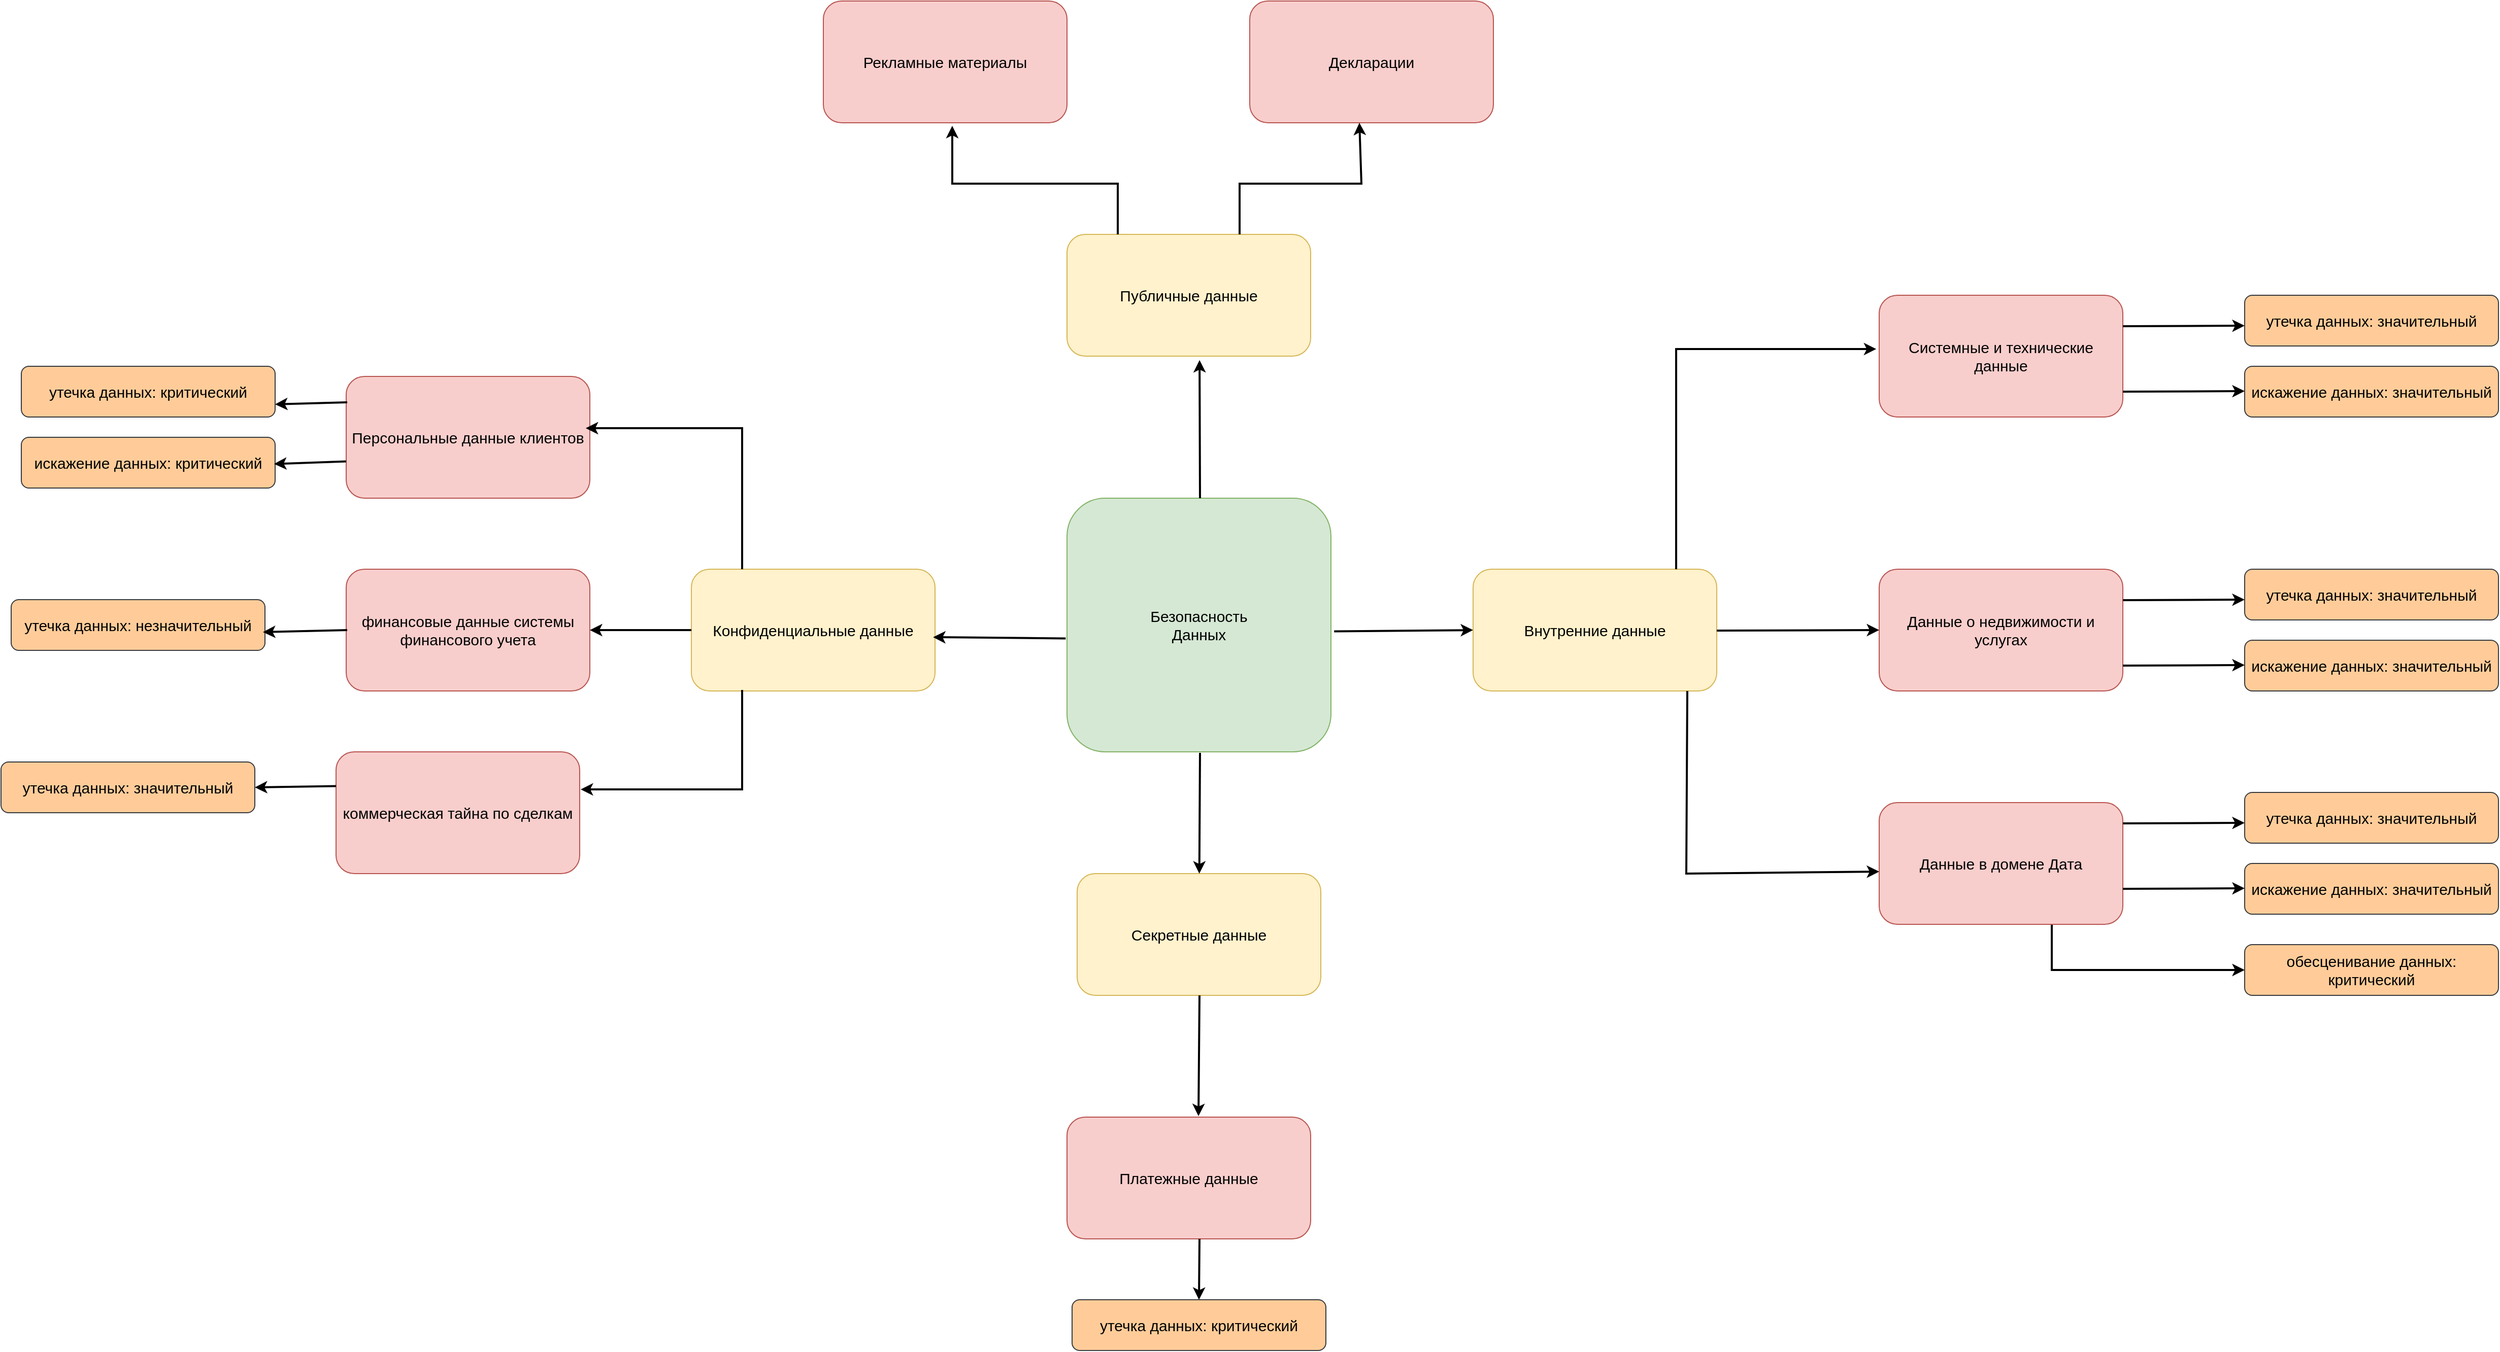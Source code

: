 <mxfile version="26.0.6">
  <diagram name="Страница — 1" id="l281AYSIeVBdSJ2Co2sn">
    <mxGraphModel dx="2901" dy="1142" grid="1" gridSize="10" guides="1" tooltips="1" connect="1" arrows="1" fold="1" page="1" pageScale="1" pageWidth="827" pageHeight="1169" math="0" shadow="0">
      <root>
        <mxCell id="0" />
        <mxCell id="1" parent="0" />
        <mxCell id="IRcCJ9R2qV-qmBB9lFsL-1" value="&lt;font style=&quot;font-size: 15px;&quot;&gt;Безопасность&lt;/font&gt;&lt;div&gt;&lt;font style=&quot;font-size: 15px;&quot;&gt;Данных&lt;/font&gt;&lt;/div&gt;" style="rounded=1;whiteSpace=wrap;html=1;fillColor=#d5e8d4;strokeColor=#82b366;" parent="1" vertex="1">
          <mxGeometry x="350" y="550" width="260" height="250" as="geometry" />
        </mxCell>
        <mxCell id="IRcCJ9R2qV-qmBB9lFsL-2" value="&lt;font style=&quot;font-size: 15px;&quot;&gt;Публичные данные&lt;/font&gt;" style="rounded=1;whiteSpace=wrap;html=1;fillColor=#fff2cc;strokeColor=#d6b656;" parent="1" vertex="1">
          <mxGeometry x="350" y="290" width="240" height="120" as="geometry" />
        </mxCell>
        <mxCell id="IRcCJ9R2qV-qmBB9lFsL-3" value="&lt;font style=&quot;font-size: 15px;&quot;&gt;Внутренние данные&lt;/font&gt;" style="rounded=1;whiteSpace=wrap;html=1;fillColor=#fff2cc;strokeColor=#d6b656;" parent="1" vertex="1">
          <mxGeometry x="750" y="620" width="240" height="120" as="geometry" />
        </mxCell>
        <mxCell id="IRcCJ9R2qV-qmBB9lFsL-4" value="&lt;font style=&quot;font-size: 15px;&quot;&gt;Конфиденциальные данные&lt;/font&gt;" style="rounded=1;whiteSpace=wrap;html=1;fillColor=#fff2cc;strokeColor=#d6b656;" parent="1" vertex="1">
          <mxGeometry x="-20" y="620" width="240" height="120" as="geometry" />
        </mxCell>
        <mxCell id="IRcCJ9R2qV-qmBB9lFsL-5" value="&lt;font style=&quot;font-size: 15px;&quot;&gt;Секретные данные&lt;/font&gt;" style="rounded=1;whiteSpace=wrap;html=1;fillColor=#fff2cc;strokeColor=#d6b656;" parent="1" vertex="1">
          <mxGeometry x="360" y="920" width="240" height="120" as="geometry" />
        </mxCell>
        <mxCell id="IRcCJ9R2qV-qmBB9lFsL-7" value="" style="endArrow=classic;html=1;rounded=0;exitX=-0.005;exitY=0.553;exitDx=0;exitDy=0;exitPerimeter=0;entryX=0.992;entryY=0.558;entryDx=0;entryDy=0;entryPerimeter=0;strokeWidth=2;" parent="1" source="IRcCJ9R2qV-qmBB9lFsL-1" target="IRcCJ9R2qV-qmBB9lFsL-4" edge="1">
          <mxGeometry width="50" height="50" relative="1" as="geometry">
            <mxPoint x="390" y="720" as="sourcePoint" />
            <mxPoint x="440" y="670" as="targetPoint" />
          </mxGeometry>
        </mxCell>
        <mxCell id="IRcCJ9R2qV-qmBB9lFsL-8" value="" style="endArrow=classic;html=1;rounded=0;exitX=-0.005;exitY=0.553;exitDx=0;exitDy=0;exitPerimeter=0;strokeWidth=2;" parent="1" target="IRcCJ9R2qV-qmBB9lFsL-5" edge="1">
          <mxGeometry width="50" height="50" relative="1" as="geometry">
            <mxPoint x="481" y="801" as="sourcePoint" />
            <mxPoint x="350" y="800" as="targetPoint" />
          </mxGeometry>
        </mxCell>
        <mxCell id="IRcCJ9R2qV-qmBB9lFsL-9" value="" style="endArrow=classic;html=1;rounded=0;exitX=-0.005;exitY=0.553;exitDx=0;exitDy=0;exitPerimeter=0;entryX=0.544;entryY=1.032;entryDx=0;entryDy=0;entryPerimeter=0;strokeWidth=2;" parent="1" target="IRcCJ9R2qV-qmBB9lFsL-2" edge="1">
          <mxGeometry width="50" height="50" relative="1" as="geometry">
            <mxPoint x="481" y="550" as="sourcePoint" />
            <mxPoint x="350" y="549" as="targetPoint" />
          </mxGeometry>
        </mxCell>
        <mxCell id="IRcCJ9R2qV-qmBB9lFsL-10" value="" style="endArrow=classic;html=1;rounded=0;exitX=1.012;exitY=0.525;exitDx=0;exitDy=0;exitPerimeter=0;entryX=0;entryY=0.5;entryDx=0;entryDy=0;strokeWidth=2;" parent="1" source="IRcCJ9R2qV-qmBB9lFsL-1" target="IRcCJ9R2qV-qmBB9lFsL-3" edge="1">
          <mxGeometry width="50" height="50" relative="1" as="geometry">
            <mxPoint x="379" y="718" as="sourcePoint" />
            <mxPoint x="248" y="717" as="targetPoint" />
          </mxGeometry>
        </mxCell>
        <mxCell id="zNzmo5TVItXfL0avsSuh-1" value="&lt;span style=&quot;font-size: 15px;&quot;&gt;Персональные данные клиентов&lt;/span&gt;" style="rounded=1;whiteSpace=wrap;html=1;fillColor=#f8cecc;strokeColor=#b85450;" parent="1" vertex="1">
          <mxGeometry x="-360" y="430" width="240" height="120" as="geometry" />
        </mxCell>
        <mxCell id="zNzmo5TVItXfL0avsSuh-2" value="&lt;span style=&quot;font-size: 15px;&quot;&gt;финансовые данные системы финансового учета&lt;/span&gt;" style="rounded=1;whiteSpace=wrap;html=1;fillColor=#f8cecc;strokeColor=#b85450;" parent="1" vertex="1">
          <mxGeometry x="-360" y="620" width="240" height="120" as="geometry" />
        </mxCell>
        <mxCell id="zNzmo5TVItXfL0avsSuh-3" value="&lt;span style=&quot;font-size: 15px;&quot;&gt;коммерческая тайна по сделкам&lt;/span&gt;" style="rounded=1;whiteSpace=wrap;html=1;fillColor=#f8cecc;strokeColor=#b85450;" parent="1" vertex="1">
          <mxGeometry x="-370" y="800" width="240" height="120" as="geometry" />
        </mxCell>
        <mxCell id="zNzmo5TVItXfL0avsSuh-4" value="" style="endArrow=classic;html=1;rounded=0;exitX=-0.005;exitY=0.553;exitDx=0;exitDy=0;exitPerimeter=0;entryX=0.983;entryY=0.425;entryDx=0;entryDy=0;entryPerimeter=0;strokeWidth=2;" parent="1" target="zNzmo5TVItXfL0avsSuh-1" edge="1">
          <mxGeometry width="50" height="50" relative="1" as="geometry">
            <mxPoint x="30" y="620" as="sourcePoint" />
            <mxPoint x="30" y="484" as="targetPoint" />
            <Array as="points">
              <mxPoint x="30" y="481" />
            </Array>
          </mxGeometry>
        </mxCell>
        <mxCell id="zNzmo5TVItXfL0avsSuh-5" value="" style="endArrow=classic;html=1;rounded=0;exitX=0;exitY=0.5;exitDx=0;exitDy=0;entryX=1;entryY=0.5;entryDx=0;entryDy=0;strokeWidth=2;" parent="1" source="IRcCJ9R2qV-qmBB9lFsL-4" target="zNzmo5TVItXfL0avsSuh-2" edge="1">
          <mxGeometry width="50" height="50" relative="1" as="geometry">
            <mxPoint x="-20" y="686" as="sourcePoint" />
            <mxPoint x="-20" y="550" as="targetPoint" />
          </mxGeometry>
        </mxCell>
        <mxCell id="zNzmo5TVItXfL0avsSuh-6" value="" style="endArrow=classic;html=1;rounded=0;exitX=0;exitY=0.5;exitDx=0;exitDy=0;entryX=1.004;entryY=0.308;entryDx=0;entryDy=0;strokeWidth=2;entryPerimeter=0;" parent="1" target="zNzmo5TVItXfL0avsSuh-3" edge="1">
          <mxGeometry width="50" height="50" relative="1" as="geometry">
            <mxPoint x="30" y="739" as="sourcePoint" />
            <mxPoint x="-70" y="739" as="targetPoint" />
            <Array as="points">
              <mxPoint x="30" y="837" />
            </Array>
          </mxGeometry>
        </mxCell>
        <mxCell id="zNzmo5TVItXfL0avsSuh-7" value="&lt;span style=&quot;font-size: 15px;&quot;&gt;Системные и технические данные&lt;/span&gt;" style="rounded=1;whiteSpace=wrap;html=1;fillColor=#f8cecc;strokeColor=#b85450;" parent="1" vertex="1">
          <mxGeometry x="1150" y="350" width="240" height="120" as="geometry" />
        </mxCell>
        <mxCell id="zNzmo5TVItXfL0avsSuh-9" value="&lt;span style=&quot;font-size: 15px;&quot;&gt;Данные о недвижимости и услугах&lt;/span&gt;" style="rounded=1;whiteSpace=wrap;html=1;fillColor=#f8cecc;strokeColor=#b85450;" parent="1" vertex="1">
          <mxGeometry x="1150" y="620" width="240" height="120" as="geometry" />
        </mxCell>
        <mxCell id="zNzmo5TVItXfL0avsSuh-10" value="&lt;span style=&quot;font-size: 15px;&quot;&gt;Данные в домене Дата&lt;/span&gt;" style="rounded=1;whiteSpace=wrap;html=1;fillColor=#f8cecc;strokeColor=#b85450;" parent="1" vertex="1">
          <mxGeometry x="1150" y="850" width="240" height="120" as="geometry" />
        </mxCell>
        <mxCell id="zNzmo5TVItXfL0avsSuh-11" value="" style="endArrow=classic;html=1;rounded=0;exitX=-0.005;exitY=0.553;exitDx=0;exitDy=0;exitPerimeter=0;entryX=-0.012;entryY=0.442;entryDx=0;entryDy=0;entryPerimeter=0;strokeWidth=2;" parent="1" target="zNzmo5TVItXfL0avsSuh-7" edge="1">
          <mxGeometry width="50" height="50" relative="1" as="geometry">
            <mxPoint x="950" y="620" as="sourcePoint" />
            <mxPoint x="950" y="484" as="targetPoint" />
            <Array as="points">
              <mxPoint x="950" y="403" />
            </Array>
          </mxGeometry>
        </mxCell>
        <mxCell id="zNzmo5TVItXfL0avsSuh-12" value="" style="endArrow=classic;html=1;rounded=0;exitX=1.012;exitY=0.525;exitDx=0;exitDy=0;exitPerimeter=0;entryX=0;entryY=0.5;entryDx=0;entryDy=0;strokeWidth=2;" parent="1" target="zNzmo5TVItXfL0avsSuh-9" edge="1">
          <mxGeometry width="50" height="50" relative="1" as="geometry">
            <mxPoint x="990" y="680.5" as="sourcePoint" />
            <mxPoint x="1127" y="679.5" as="targetPoint" />
          </mxGeometry>
        </mxCell>
        <mxCell id="zNzmo5TVItXfL0avsSuh-13" value="" style="endArrow=classic;html=1;rounded=0;exitX=-0.005;exitY=0.553;exitDx=0;exitDy=0;exitPerimeter=0;strokeWidth=2;entryX=0;entryY=0.567;entryDx=0;entryDy=0;entryPerimeter=0;" parent="1" target="zNzmo5TVItXfL0avsSuh-10" edge="1">
          <mxGeometry width="50" height="50" relative="1" as="geometry">
            <mxPoint x="961" y="740" as="sourcePoint" />
            <mxPoint x="960" y="859" as="targetPoint" />
            <Array as="points">
              <mxPoint x="960" y="920" />
            </Array>
          </mxGeometry>
        </mxCell>
        <mxCell id="zNzmo5TVItXfL0avsSuh-14" value="&lt;span style=&quot;font-size: 15px;&quot;&gt;Платежные данные&lt;/span&gt;" style="rounded=1;whiteSpace=wrap;html=1;fillColor=#f8cecc;strokeColor=#b85450;" parent="1" vertex="1">
          <mxGeometry x="350" y="1160" width="240" height="120" as="geometry" />
        </mxCell>
        <mxCell id="zNzmo5TVItXfL0avsSuh-15" value="" style="endArrow=classic;html=1;rounded=0;exitX=-0.005;exitY=0.553;exitDx=0;exitDy=0;exitPerimeter=0;strokeWidth=2;" parent="1" edge="1">
          <mxGeometry width="50" height="50" relative="1" as="geometry">
            <mxPoint x="480.5" y="1040" as="sourcePoint" />
            <mxPoint x="479.5" y="1159" as="targetPoint" />
          </mxGeometry>
        </mxCell>
        <mxCell id="zNzmo5TVItXfL0avsSuh-16" value="&lt;span style=&quot;font-size: 15px;&quot;&gt;Рекламные материалы&lt;/span&gt;" style="rounded=1;whiteSpace=wrap;html=1;fillColor=#f8cecc;strokeColor=#b85450;" parent="1" vertex="1">
          <mxGeometry x="110" y="60" width="240" height="120" as="geometry" />
        </mxCell>
        <mxCell id="zNzmo5TVItXfL0avsSuh-17" value="&lt;span style=&quot;font-size: 15px;&quot;&gt;Декларации&lt;/span&gt;" style="rounded=1;whiteSpace=wrap;html=1;fillColor=#f8cecc;strokeColor=#b85450;" parent="1" vertex="1">
          <mxGeometry x="530" y="60" width="240" height="120" as="geometry" />
        </mxCell>
        <mxCell id="zNzmo5TVItXfL0avsSuh-18" value="" style="endArrow=classic;html=1;rounded=0;exitX=-0.005;exitY=0.553;exitDx=0;exitDy=0;exitPerimeter=0;entryX=0.529;entryY=1.025;entryDx=0;entryDy=0;entryPerimeter=0;strokeWidth=2;" parent="1" target="zNzmo5TVItXfL0avsSuh-16" edge="1">
          <mxGeometry width="50" height="50" relative="1" as="geometry">
            <mxPoint x="400" y="290" as="sourcePoint" />
            <mxPoint x="400" y="154" as="targetPoint" />
            <Array as="points">
              <mxPoint x="400" y="240" />
              <mxPoint x="237" y="240" />
            </Array>
          </mxGeometry>
        </mxCell>
        <mxCell id="zNzmo5TVItXfL0avsSuh-19" value="" style="endArrow=classic;html=1;rounded=0;exitX=-0.005;exitY=0.553;exitDx=0;exitDy=0;exitPerimeter=0;entryX=0.45;entryY=1;entryDx=0;entryDy=0;entryPerimeter=0;strokeWidth=2;" parent="1" target="zNzmo5TVItXfL0avsSuh-17" edge="1">
          <mxGeometry width="50" height="50" relative="1" as="geometry">
            <mxPoint x="520" y="290" as="sourcePoint" />
            <mxPoint x="520" y="154" as="targetPoint" />
            <Array as="points">
              <mxPoint x="520" y="240" />
              <mxPoint x="640" y="240" />
            </Array>
          </mxGeometry>
        </mxCell>
        <mxCell id="zNzmo5TVItXfL0avsSuh-20" value="&lt;font style=&quot;font-size: 15px;&quot;&gt;утечка данных: критический&lt;/font&gt;" style="rounded=1;whiteSpace=wrap;html=1;fillColor=#ffcc99;strokeColor=#36393d;" parent="1" vertex="1">
          <mxGeometry x="-680" y="420" width="250" height="50" as="geometry" />
        </mxCell>
        <mxCell id="zNzmo5TVItXfL0avsSuh-21" value="&lt;font style=&quot;font-size: 15px;&quot;&gt;искажение данных: критический&lt;/font&gt;" style="rounded=1;whiteSpace=wrap;html=1;fillColor=#ffcc99;strokeColor=#36393d;" parent="1" vertex="1">
          <mxGeometry x="-680" y="490" width="250" height="50" as="geometry" />
        </mxCell>
        <mxCell id="zNzmo5TVItXfL0avsSuh-22" value="" style="endArrow=classic;html=1;rounded=0;exitX=-0.005;exitY=0.553;exitDx=0;exitDy=0;exitPerimeter=0;strokeWidth=2;entryX=1;entryY=0.75;entryDx=0;entryDy=0;" parent="1" target="zNzmo5TVItXfL0avsSuh-20" edge="1">
          <mxGeometry width="50" height="50" relative="1" as="geometry">
            <mxPoint x="-359" y="455.5" as="sourcePoint" />
            <mxPoint x="-360" y="574.5" as="targetPoint" />
          </mxGeometry>
        </mxCell>
        <mxCell id="zNzmo5TVItXfL0avsSuh-23" value="" style="endArrow=classic;html=1;rounded=0;exitX=-0.005;exitY=0.553;exitDx=0;exitDy=0;exitPerimeter=0;strokeWidth=2;entryX=1;entryY=0.75;entryDx=0;entryDy=0;" parent="1" edge="1">
          <mxGeometry width="50" height="50" relative="1" as="geometry">
            <mxPoint x="-360" y="513.75" as="sourcePoint" />
            <mxPoint x="-431" y="516.25" as="targetPoint" />
          </mxGeometry>
        </mxCell>
        <mxCell id="zNzmo5TVItXfL0avsSuh-24" value="&lt;font style=&quot;font-size: 15px;&quot;&gt;утечка данных: незначительный&lt;/font&gt;" style="rounded=1;whiteSpace=wrap;html=1;fillColor=#ffcc99;strokeColor=#36393d;" parent="1" vertex="1">
          <mxGeometry x="-690" y="650" width="250" height="50" as="geometry" />
        </mxCell>
        <mxCell id="zNzmo5TVItXfL0avsSuh-25" value="" style="endArrow=classic;html=1;rounded=0;exitX=-0.005;exitY=0.553;exitDx=0;exitDy=0;exitPerimeter=0;strokeWidth=2;entryX=0.992;entryY=0.64;entryDx=0;entryDy=0;entryPerimeter=0;" parent="1" target="zNzmo5TVItXfL0avsSuh-24" edge="1">
          <mxGeometry width="50" height="50" relative="1" as="geometry">
            <mxPoint x="-359" y="680" as="sourcePoint" />
            <mxPoint x="-430" y="682.5" as="targetPoint" />
          </mxGeometry>
        </mxCell>
        <mxCell id="zNzmo5TVItXfL0avsSuh-26" value="&lt;font style=&quot;font-size: 15px;&quot;&gt;утечка данных: значительный&lt;/font&gt;" style="rounded=1;whiteSpace=wrap;html=1;fillColor=#ffcc99;strokeColor=#36393d;" parent="1" vertex="1">
          <mxGeometry x="-700" y="810" width="250" height="50" as="geometry" />
        </mxCell>
        <mxCell id="zNzmo5TVItXfL0avsSuh-27" value="" style="endArrow=classic;html=1;rounded=0;exitX=-0.005;exitY=0.553;exitDx=0;exitDy=0;exitPerimeter=0;strokeWidth=2;entryX=1;entryY=0.5;entryDx=0;entryDy=0;" parent="1" target="zNzmo5TVItXfL0avsSuh-26" edge="1">
          <mxGeometry width="50" height="50" relative="1" as="geometry">
            <mxPoint x="-370" y="833.75" as="sourcePoint" />
            <mxPoint x="-441" y="836.25" as="targetPoint" />
          </mxGeometry>
        </mxCell>
        <mxCell id="zNzmo5TVItXfL0avsSuh-28" value="&lt;font style=&quot;font-size: 15px;&quot;&gt;утечка данных: критический&lt;/font&gt;" style="rounded=1;whiteSpace=wrap;html=1;fillColor=#ffcc99;strokeColor=#36393d;" parent="1" vertex="1">
          <mxGeometry x="355" y="1340" width="250" height="50" as="geometry" />
        </mxCell>
        <mxCell id="zNzmo5TVItXfL0avsSuh-29" value="" style="endArrow=classic;html=1;rounded=0;exitX=-0.005;exitY=0.553;exitDx=0;exitDy=0;exitPerimeter=0;strokeWidth=2;" parent="1" edge="1">
          <mxGeometry width="50" height="50" relative="1" as="geometry">
            <mxPoint x="480.5" y="1280" as="sourcePoint" />
            <mxPoint x="480" y="1340" as="targetPoint" />
          </mxGeometry>
        </mxCell>
        <mxCell id="zNzmo5TVItXfL0avsSuh-30" value="&lt;font style=&quot;font-size: 15px;&quot;&gt;утечка данных: значительный&lt;/font&gt;" style="rounded=1;whiteSpace=wrap;html=1;fillColor=#ffcc99;strokeColor=#36393d;" parent="1" vertex="1">
          <mxGeometry x="1510" y="350" width="250" height="50" as="geometry" />
        </mxCell>
        <mxCell id="zNzmo5TVItXfL0avsSuh-31" value="&lt;font style=&quot;font-size: 15px;&quot;&gt;искажение данных: значительный&lt;/font&gt;" style="rounded=1;whiteSpace=wrap;html=1;fillColor=#ffcc99;strokeColor=#36393d;" parent="1" vertex="1">
          <mxGeometry x="1510" y="420" width="250" height="50" as="geometry" />
        </mxCell>
        <mxCell id="zNzmo5TVItXfL0avsSuh-32" value="" style="endArrow=classic;html=1;rounded=0;exitX=1.012;exitY=0.525;exitDx=0;exitDy=0;exitPerimeter=0;strokeWidth=2;" parent="1" edge="1">
          <mxGeometry width="50" height="50" relative="1" as="geometry">
            <mxPoint x="1390" y="380.5" as="sourcePoint" />
            <mxPoint x="1510" y="380" as="targetPoint" />
          </mxGeometry>
        </mxCell>
        <mxCell id="zNzmo5TVItXfL0avsSuh-33" value="" style="endArrow=classic;html=1;rounded=0;exitX=1.012;exitY=0.525;exitDx=0;exitDy=0;exitPerimeter=0;strokeWidth=2;" parent="1" edge="1">
          <mxGeometry width="50" height="50" relative="1" as="geometry">
            <mxPoint x="1390" y="445" as="sourcePoint" />
            <mxPoint x="1510" y="444.5" as="targetPoint" />
          </mxGeometry>
        </mxCell>
        <mxCell id="zNzmo5TVItXfL0avsSuh-34" value="&lt;font style=&quot;font-size: 15px;&quot;&gt;утечка данных: значительный&lt;/font&gt;" style="rounded=1;whiteSpace=wrap;html=1;fillColor=#ffcc99;strokeColor=#36393d;" parent="1" vertex="1">
          <mxGeometry x="1510" y="620" width="250" height="50" as="geometry" />
        </mxCell>
        <mxCell id="zNzmo5TVItXfL0avsSuh-35" value="&lt;font style=&quot;font-size: 15px;&quot;&gt;искажение данных: значительный&lt;/font&gt;" style="rounded=1;whiteSpace=wrap;html=1;fillColor=#ffcc99;strokeColor=#36393d;" parent="1" vertex="1">
          <mxGeometry x="1510" y="690" width="250" height="50" as="geometry" />
        </mxCell>
        <mxCell id="zNzmo5TVItXfL0avsSuh-36" value="" style="endArrow=classic;html=1;rounded=0;exitX=1.012;exitY=0.525;exitDx=0;exitDy=0;exitPerimeter=0;strokeWidth=2;" parent="1" edge="1">
          <mxGeometry width="50" height="50" relative="1" as="geometry">
            <mxPoint x="1390" y="650.5" as="sourcePoint" />
            <mxPoint x="1510" y="650" as="targetPoint" />
          </mxGeometry>
        </mxCell>
        <mxCell id="zNzmo5TVItXfL0avsSuh-37" value="" style="endArrow=classic;html=1;rounded=0;exitX=1.012;exitY=0.525;exitDx=0;exitDy=0;exitPerimeter=0;strokeWidth=2;" parent="1" edge="1">
          <mxGeometry width="50" height="50" relative="1" as="geometry">
            <mxPoint x="1390" y="715" as="sourcePoint" />
            <mxPoint x="1510" y="714.5" as="targetPoint" />
          </mxGeometry>
        </mxCell>
        <mxCell id="zNzmo5TVItXfL0avsSuh-38" value="&lt;font style=&quot;font-size: 15px;&quot;&gt;утечка данных: значительный&lt;/font&gt;" style="rounded=1;whiteSpace=wrap;html=1;fillColor=#ffcc99;strokeColor=#36393d;" parent="1" vertex="1">
          <mxGeometry x="1510" y="840" width="250" height="50" as="geometry" />
        </mxCell>
        <mxCell id="zNzmo5TVItXfL0avsSuh-39" value="&lt;font style=&quot;font-size: 15px;&quot;&gt;искажение данных: значительный&lt;/font&gt;" style="rounded=1;whiteSpace=wrap;html=1;fillColor=#ffcc99;strokeColor=#36393d;" parent="1" vertex="1">
          <mxGeometry x="1510" y="910" width="250" height="50" as="geometry" />
        </mxCell>
        <mxCell id="zNzmo5TVItXfL0avsSuh-40" value="" style="endArrow=classic;html=1;rounded=0;exitX=1.012;exitY=0.525;exitDx=0;exitDy=0;exitPerimeter=0;strokeWidth=2;" parent="1" edge="1">
          <mxGeometry width="50" height="50" relative="1" as="geometry">
            <mxPoint x="1390" y="870.5" as="sourcePoint" />
            <mxPoint x="1510" y="870" as="targetPoint" />
          </mxGeometry>
        </mxCell>
        <mxCell id="zNzmo5TVItXfL0avsSuh-41" value="" style="endArrow=classic;html=1;rounded=0;exitX=1.012;exitY=0.525;exitDx=0;exitDy=0;exitPerimeter=0;strokeWidth=2;" parent="1" edge="1">
          <mxGeometry width="50" height="50" relative="1" as="geometry">
            <mxPoint x="1390" y="935" as="sourcePoint" />
            <mxPoint x="1510" y="934.5" as="targetPoint" />
          </mxGeometry>
        </mxCell>
        <mxCell id="zNzmo5TVItXfL0avsSuh-42" value="&lt;font style=&quot;font-size: 15px;&quot;&gt;обесценивание данных: критический&lt;/font&gt;" style="rounded=1;whiteSpace=wrap;html=1;fillColor=#ffcc99;strokeColor=#36393d;" parent="1" vertex="1">
          <mxGeometry x="1510" y="990" width="250" height="50" as="geometry" />
        </mxCell>
        <mxCell id="zNzmo5TVItXfL0avsSuh-43" value="" style="endArrow=classic;html=1;rounded=0;exitX=1.012;exitY=0.525;exitDx=0;exitDy=0;exitPerimeter=0;strokeWidth=2;entryX=0;entryY=0.5;entryDx=0;entryDy=0;" parent="1" target="zNzmo5TVItXfL0avsSuh-42" edge="1">
          <mxGeometry width="50" height="50" relative="1" as="geometry">
            <mxPoint x="1320" y="970.5" as="sourcePoint" />
            <mxPoint x="1440" y="970" as="targetPoint" />
            <Array as="points">
              <mxPoint x="1320" y="1015" />
            </Array>
          </mxGeometry>
        </mxCell>
      </root>
    </mxGraphModel>
  </diagram>
</mxfile>
